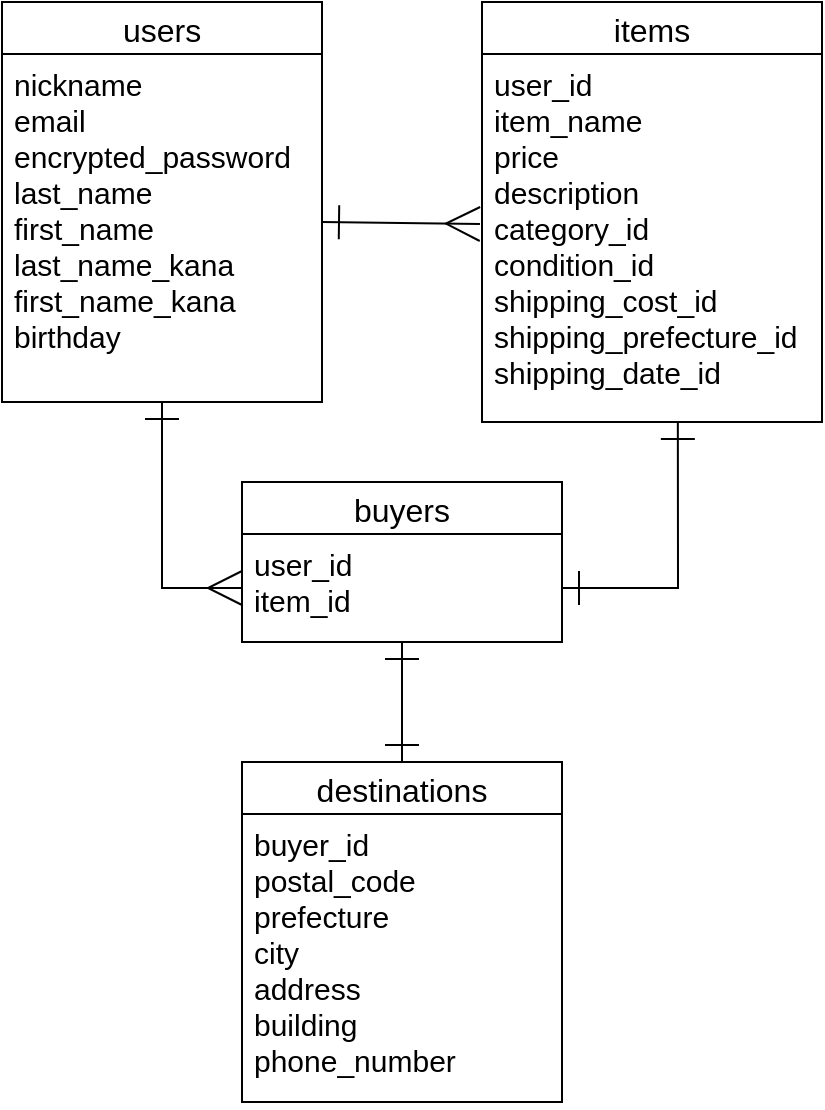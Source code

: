 <mxfile>
    <diagram id="bP4G1HucyhWk08Ag6jhm" name="ページ1">
        <mxGraphModel dx="679" dy="1796" grid="1" gridSize="10" guides="1" tooltips="1" connect="1" arrows="1" fold="1" page="1" pageScale="1" pageWidth="827" pageHeight="1169" math="0" shadow="0">
            <root>
                <mxCell id="0"/>
                <mxCell id="1" parent="0"/>
                <mxCell id="2" value="users" style="swimlane;fontStyle=0;childLayout=stackLayout;horizontal=1;startSize=26;horizontalStack=0;resizeParent=1;resizeParentMax=0;resizeLast=0;collapsible=1;marginBottom=0;align=center;fontSize=16;" parent="1" vertex="1">
                    <mxGeometry x="40" y="-600" width="160" height="200" as="geometry"/>
                </mxCell>
                <mxCell id="3" value="nickname&#10;email&#10;encrypted_password&#10;last_name&#10;first_name&#10;last_name_kana&#10;first_name_kana&#10;birthday" style="text;strokeColor=none;fillColor=none;spacingLeft=4;spacingRight=4;overflow=hidden;rotatable=0;points=[[0,0.5],[1,0.5]];portConstraint=eastwest;fontSize=15;" parent="2" vertex="1">
                    <mxGeometry y="26" width="160" height="174" as="geometry"/>
                </mxCell>
                <mxCell id="39" value="items" style="swimlane;fontStyle=0;childLayout=stackLayout;horizontal=1;startSize=26;horizontalStack=0;resizeParent=1;resizeParentMax=0;resizeLast=0;collapsible=1;marginBottom=0;align=center;fontSize=16;" parent="1" vertex="1">
                    <mxGeometry x="280" y="-600" width="170" height="210" as="geometry"/>
                </mxCell>
                <mxCell id="40" value="user_id&#10;item_name&#10;price&#10;description&#10;category_id&#10;condition_id&#10;shipping_cost_id&#10;shipping_prefecture_id&#10;shipping_date_id" style="text;strokeColor=none;fillColor=none;spacingLeft=4;spacingRight=4;overflow=hidden;rotatable=0;points=[[0,0.5],[1,0.5]];portConstraint=eastwest;fontSize=15;" parent="39" vertex="1">
                    <mxGeometry y="26" width="170" height="184" as="geometry"/>
                </mxCell>
                <mxCell id="44" value="buyers" style="swimlane;fontStyle=0;childLayout=stackLayout;horizontal=1;startSize=26;horizontalStack=0;resizeParent=1;resizeParentMax=0;resizeLast=0;collapsible=1;marginBottom=0;align=center;fontSize=16;" parent="1" vertex="1">
                    <mxGeometry x="160" y="-360" width="160" height="80" as="geometry"/>
                </mxCell>
                <mxCell id="45" value="user_id&#10;item_id" style="text;strokeColor=none;fillColor=none;spacingLeft=4;spacingRight=4;overflow=hidden;rotatable=0;points=[[0,0.5],[1,0.5]];portConstraint=eastwest;fontSize=15;" parent="44" vertex="1">
                    <mxGeometry y="26" width="160" height="54" as="geometry"/>
                </mxCell>
                <mxCell id="65" style="edgeStyle=none;rounded=0;orthogonalLoop=1;jettySize=auto;html=1;exitX=0.5;exitY=0;exitDx=0;exitDy=0;startArrow=ERone;startFill=0;startSize=15;endArrow=ERone;endFill=0;endSize=15;" edge="1" parent="1" source="48" target="45">
                    <mxGeometry relative="1" as="geometry"/>
                </mxCell>
                <mxCell id="48" value="destinations" style="swimlane;fontStyle=0;childLayout=stackLayout;horizontal=1;startSize=26;horizontalStack=0;resizeParent=1;resizeParentMax=0;resizeLast=0;collapsible=1;marginBottom=0;align=center;fontSize=16;" parent="1" vertex="1">
                    <mxGeometry x="160" y="-220" width="160" height="170" as="geometry"/>
                </mxCell>
                <mxCell id="49" value="buyer_id &#10;postal_code&#10;prefecture&#10;city&#10;address&#10;building&#10;phone_number" style="text;strokeColor=none;fillColor=none;spacingLeft=4;spacingRight=4;overflow=hidden;rotatable=0;points=[[0,0.5],[1,0.5]];portConstraint=eastwest;fontSize=15;" parent="48" vertex="1">
                    <mxGeometry y="26" width="160" height="144" as="geometry"/>
                </mxCell>
                <mxCell id="61" style="edgeStyle=none;rounded=0;orthogonalLoop=1;jettySize=auto;html=1;entryX=-0.006;entryY=0.462;entryDx=0;entryDy=0;entryPerimeter=0;startArrow=ERone;startFill=0;endSize=15;startSize=15;endArrow=ERmany;endFill=0;" edge="1" parent="1" target="40">
                    <mxGeometry relative="1" as="geometry">
                        <mxPoint x="200" y="-490" as="sourcePoint"/>
                    </mxGeometry>
                </mxCell>
                <mxCell id="63" style="edgeStyle=none;rounded=0;orthogonalLoop=1;jettySize=auto;html=1;exitX=0;exitY=0.5;exitDx=0;exitDy=0;startArrow=ERmany;startFill=0;startSize=15;endArrow=ERone;endFill=0;endSize=15;" edge="1" parent="1" source="45" target="3">
                    <mxGeometry relative="1" as="geometry">
                        <mxPoint x="119" y="-397" as="targetPoint"/>
                        <Array as="points">
                            <mxPoint x="120" y="-307"/>
                        </Array>
                    </mxGeometry>
                </mxCell>
                <mxCell id="64" style="edgeStyle=none;rounded=0;orthogonalLoop=1;jettySize=auto;html=1;exitX=1;exitY=0.5;exitDx=0;exitDy=0;entryX=0.576;entryY=1;entryDx=0;entryDy=0;entryPerimeter=0;startArrow=ERone;startFill=0;startSize=15;endArrow=ERone;endFill=0;endSize=15;" edge="1" parent="1" source="45" target="40">
                    <mxGeometry relative="1" as="geometry">
                        <Array as="points">
                            <mxPoint x="378" y="-307"/>
                        </Array>
                    </mxGeometry>
                </mxCell>
            </root>
        </mxGraphModel>
    </diagram>
</mxfile>